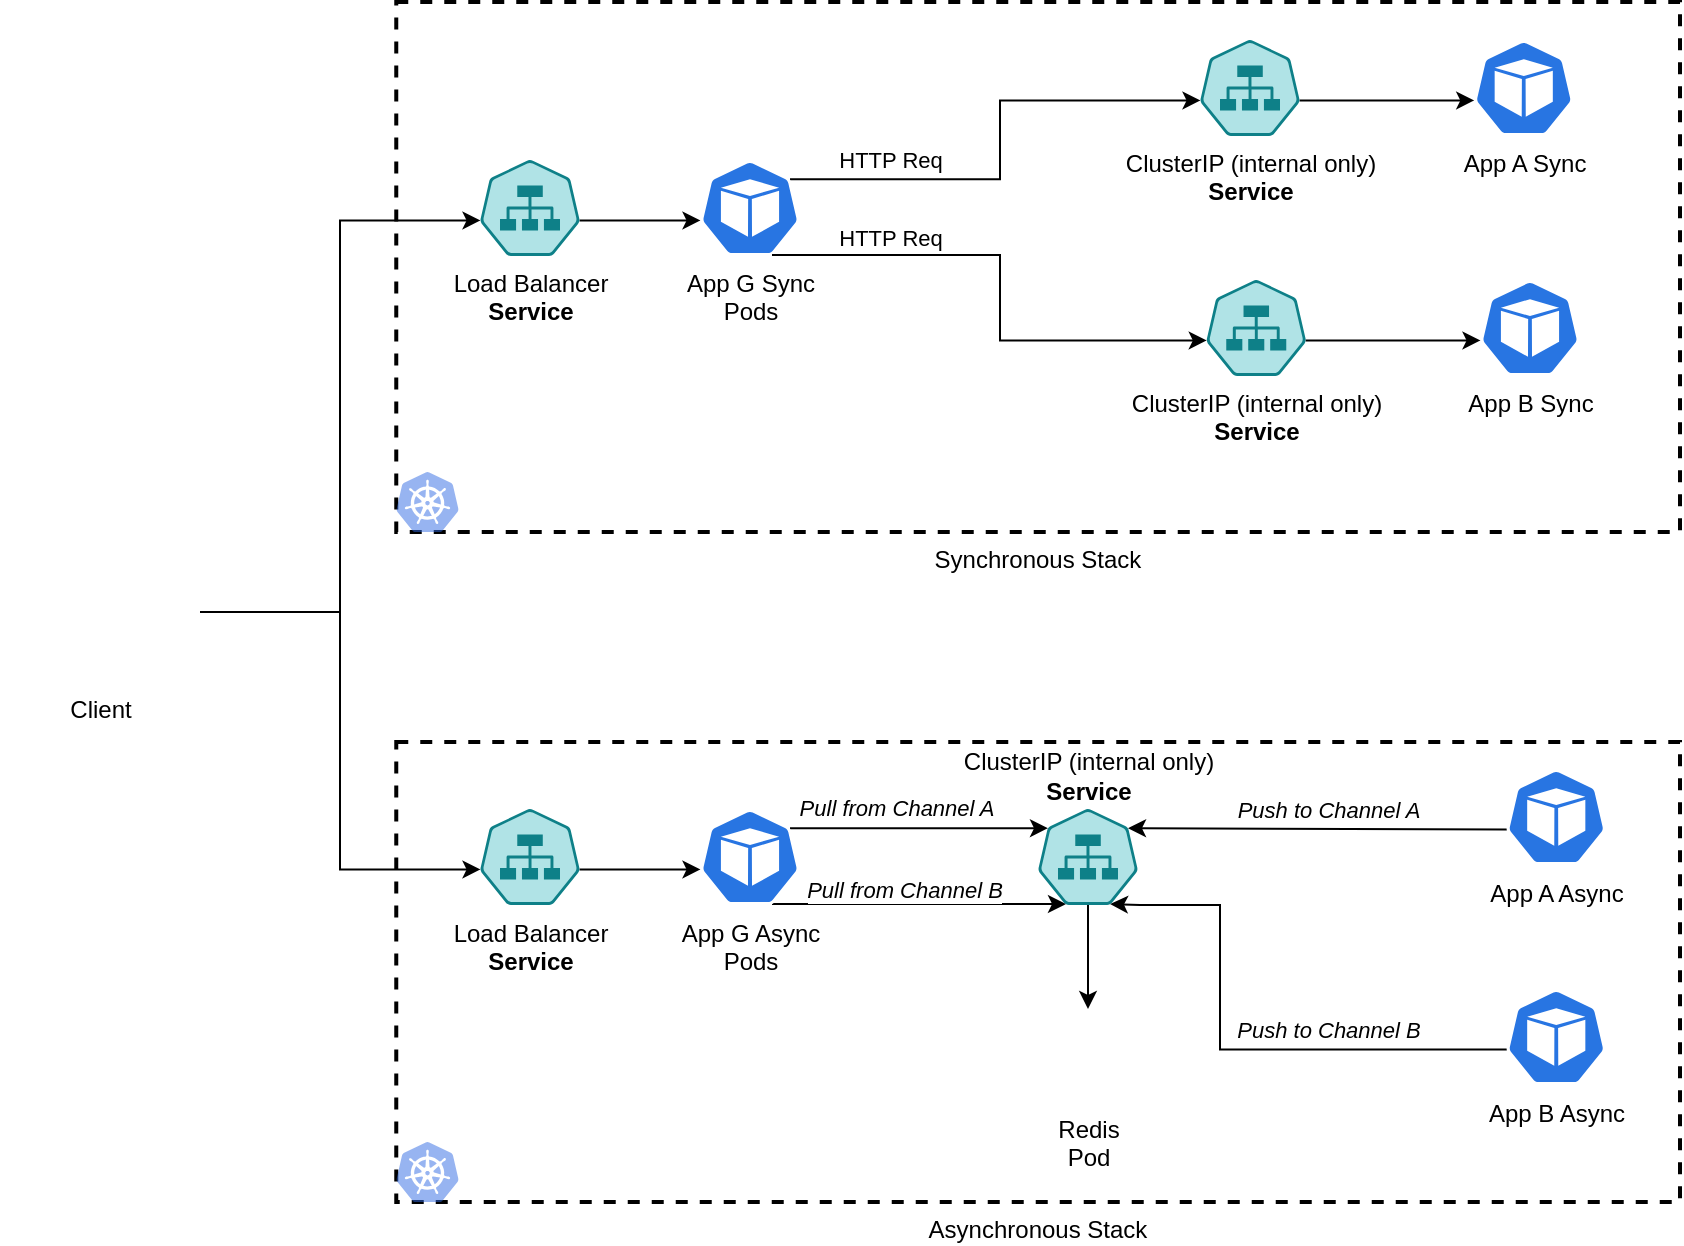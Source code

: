 <mxfile version="12.9.11" type="device"><diagram id="LpdEu99Zx4_63UBSrUJY" name="Page-1"><mxGraphModel dx="2253" dy="671" grid="1" gridSize="10" guides="1" tooltips="1" connect="1" arrows="1" fold="1" page="1" pageScale="1" pageWidth="827" pageHeight="1169" math="0" shadow="0"><root><mxCell id="0"/><mxCell id="1" parent="0"/><mxCell id="_lmw0545Eak05dpUi79D-52" value="Asynchronous Stack" style="rounded=0;whiteSpace=wrap;html=1;dashed=1;strokeWidth=2;fillColor=none;labelPosition=center;verticalLabelPosition=bottom;align=center;verticalAlign=top;" vertex="1" parent="1"><mxGeometry x="-31.87" y="500" width="641.87" height="230" as="geometry"/></mxCell><mxCell id="_lmw0545Eak05dpUi79D-14" value="" style="group" vertex="1" connectable="0" parent="1"><mxGeometry x="-230" y="400" width="100" height="70" as="geometry"/></mxCell><mxCell id="_lmw0545Eak05dpUi79D-12" value="" style="shape=image;html=1;verticalAlign=top;verticalLabelPosition=bottom;labelBackgroundColor=#ffffff;imageAspect=0;aspect=fixed;image=https://cdn3.iconfinder.com/data/icons/user-avatars-1/512/users-15-128.png;dashed=1;strokeWidth=2;fillColor=none;" vertex="1" parent="_lmw0545Eak05dpUi79D-14"><mxGeometry y="3" width="67" height="67" as="geometry"/></mxCell><mxCell id="_lmw0545Eak05dpUi79D-13" value="Client&amp;nbsp; &amp;nbsp; &amp;nbsp; &amp;nbsp; &amp;nbsp;" style="shape=image;html=1;verticalAlign=top;verticalLabelPosition=bottom;labelBackgroundColor=#ffffff;imageAspect=0;aspect=fixed;image=https://cdn3.iconfinder.com/data/icons/user-avatars-1/512/users-16-128.png;dashed=1;strokeWidth=2;fillColor=none;" vertex="1" parent="_lmw0545Eak05dpUi79D-14"><mxGeometry x="30" width="70" height="70" as="geometry"/></mxCell><mxCell id="_lmw0545Eak05dpUi79D-16" style="edgeStyle=orthogonalEdgeStyle;rounded=0;orthogonalLoop=1;jettySize=auto;html=1;entryX=0.005;entryY=0.63;entryDx=0;entryDy=0;entryPerimeter=0;" edge="1" parent="1" source="_lmw0545Eak05dpUi79D-13" target="_lmw0545Eak05dpUi79D-6"><mxGeometry relative="1" as="geometry"/></mxCell><mxCell id="_lmw0545Eak05dpUi79D-4" value="Synchronous&amp;nbsp;Stack" style="rounded=0;whiteSpace=wrap;html=1;dashed=1;strokeWidth=2;fillColor=none;labelPosition=center;verticalLabelPosition=bottom;align=center;verticalAlign=top;" vertex="1" parent="1"><mxGeometry x="-31.87" y="130" width="641.87" height="265" as="geometry"/></mxCell><mxCell id="_lmw0545Eak05dpUi79D-3" value="" style="aspect=fixed;html=1;points=[];align=center;image;fontSize=12;image=img/lib/mscae/Kubernetes.svg;opacity=50;" vertex="1" parent="1"><mxGeometry x="-31.87" y="700" width="31.25" height="30" as="geometry"/></mxCell><mxCell id="_lmw0545Eak05dpUi79D-10" style="edgeStyle=orthogonalEdgeStyle;rounded=0;orthogonalLoop=1;jettySize=auto;html=1;exitX=0.995;exitY=0.63;exitDx=0;exitDy=0;exitPerimeter=0;entryX=0.005;entryY=0.63;entryDx=0;entryDy=0;entryPerimeter=0;" edge="1" parent="1" source="_lmw0545Eak05dpUi79D-6" target="_lmw0545Eak05dpUi79D-9"><mxGeometry relative="1" as="geometry"/></mxCell><mxCell id="_lmw0545Eak05dpUi79D-6" value="Load Balancer&lt;br&gt;&lt;b&gt;Service&lt;/b&gt;" style="html=1;dashed=0;whitespace=wrap;fillColor=#b0e3e6;strokeColor=#0e8088;points=[[0.005,0.63,0],[0.1,0.2,0],[0.9,0.2,0],[0.5,0,0],[0.995,0.63,0],[0.72,0.99,0],[0.5,1,0],[0.28,0.99,0]];shape=mxgraph.kubernetes.icon;prIcon=svc;labelPosition=center;verticalLabelPosition=bottom;align=center;verticalAlign=top;" vertex="1" parent="1"><mxGeometry x="10" y="209" width="50" height="48" as="geometry"/></mxCell><mxCell id="_lmw0545Eak05dpUi79D-19" style="edgeStyle=orthogonalEdgeStyle;rounded=0;orthogonalLoop=1;jettySize=auto;html=1;entryX=0.005;entryY=0.63;entryDx=0;entryDy=0;entryPerimeter=0;exitX=0.9;exitY=0.2;exitDx=0;exitDy=0;exitPerimeter=0;" edge="1" parent="1" source="_lmw0545Eak05dpUi79D-9" target="_lmw0545Eak05dpUi79D-17"><mxGeometry relative="1" as="geometry"/></mxCell><mxCell id="_lmw0545Eak05dpUi79D-9" value="App G Sync&lt;br&gt;Pods" style="html=1;dashed=0;whitespace=wrap;fillColor=#2875E2;strokeColor=#ffffff;points=[[0.005,0.63,0],[0.1,0.2,0],[0.9,0.2,0],[0.5,0,0],[0.995,0.63,0],[0.72,0.99,0],[0.5,1,0],[0.28,0.99,0]];shape=mxgraph.kubernetes.icon;prIcon=pod;labelPosition=center;verticalLabelPosition=bottom;align=center;verticalAlign=top;" vertex="1" parent="1"><mxGeometry x="120" y="209" width="50" height="48" as="geometry"/></mxCell><mxCell id="_lmw0545Eak05dpUi79D-20" style="edgeStyle=orthogonalEdgeStyle;rounded=0;orthogonalLoop=1;jettySize=auto;html=1;exitX=0.995;exitY=0.63;exitDx=0;exitDy=0;exitPerimeter=0;entryX=0.005;entryY=0.63;entryDx=0;entryDy=0;entryPerimeter=0;" edge="1" parent="1" source="_lmw0545Eak05dpUi79D-17" target="_lmw0545Eak05dpUi79D-18"><mxGeometry relative="1" as="geometry"/></mxCell><mxCell id="_lmw0545Eak05dpUi79D-17" value="ClusterIP (internal only)&lt;br&gt;&lt;b&gt;Service&lt;/b&gt;" style="html=1;dashed=0;whitespace=wrap;fillColor=#b0e3e6;strokeColor=#0e8088;points=[[0.005,0.63,0],[0.1,0.2,0],[0.9,0.2,0],[0.5,0,0],[0.995,0.63,0],[0.72,0.99,0],[0.5,1,0],[0.28,0.99,0]];shape=mxgraph.kubernetes.icon;prIcon=svc;labelPosition=center;verticalLabelPosition=bottom;align=center;verticalAlign=top;" vertex="1" parent="1"><mxGeometry x="370" y="149" width="50" height="48" as="geometry"/></mxCell><mxCell id="_lmw0545Eak05dpUi79D-18" value="App A Sync" style="html=1;dashed=0;whitespace=wrap;fillColor=#2875E2;strokeColor=#ffffff;points=[[0.005,0.63,0],[0.1,0.2,0],[0.9,0.2,0],[0.5,0,0],[0.995,0.63,0],[0.72,0.99,0],[0.5,1,0],[0.28,0.99,0]];shape=mxgraph.kubernetes.icon;prIcon=pod;labelPosition=center;verticalLabelPosition=bottom;align=center;verticalAlign=top;" vertex="1" parent="1"><mxGeometry x="506.87" y="149" width="50" height="48" as="geometry"/></mxCell><mxCell id="_lmw0545Eak05dpUi79D-21" value="ClusterIP (internal only)&lt;br&gt;&lt;b&gt;Service&lt;/b&gt;" style="html=1;dashed=0;whitespace=wrap;fillColor=#b0e3e6;strokeColor=#0e8088;points=[[0.005,0.63,0],[0.1,0.2,0],[0.9,0.2,0],[0.5,0,0],[0.995,0.63,0],[0.72,0.99,0],[0.5,1,0],[0.28,0.99,0]];shape=mxgraph.kubernetes.icon;prIcon=svc;labelPosition=center;verticalLabelPosition=bottom;align=center;verticalAlign=top;" vertex="1" parent="1"><mxGeometry x="373.13" y="269" width="50" height="48" as="geometry"/></mxCell><mxCell id="_lmw0545Eak05dpUi79D-22" value="App B Sync" style="html=1;dashed=0;whitespace=wrap;fillColor=#2875E2;strokeColor=#ffffff;points=[[0.005,0.63,0],[0.1,0.2,0],[0.9,0.2,0],[0.5,0,0],[0.995,0.63,0],[0.72,0.99,0],[0.5,1,0],[0.28,0.99,0]];shape=mxgraph.kubernetes.icon;prIcon=pod;labelPosition=center;verticalLabelPosition=bottom;align=center;verticalAlign=top;" vertex="1" parent="1"><mxGeometry x="510" y="269" width="50" height="48" as="geometry"/></mxCell><mxCell id="_lmw0545Eak05dpUi79D-23" style="edgeStyle=orthogonalEdgeStyle;rounded=0;orthogonalLoop=1;jettySize=auto;html=1;exitX=0.995;exitY=0.63;exitDx=0;exitDy=0;exitPerimeter=0;entryX=0.005;entryY=0.63;entryDx=0;entryDy=0;entryPerimeter=0;" edge="1" source="_lmw0545Eak05dpUi79D-21" target="_lmw0545Eak05dpUi79D-22" parent="1"><mxGeometry relative="1" as="geometry"/></mxCell><mxCell id="_lmw0545Eak05dpUi79D-24" style="edgeStyle=orthogonalEdgeStyle;rounded=0;orthogonalLoop=1;jettySize=auto;html=1;exitX=0.72;exitY=0.99;exitDx=0;exitDy=0;exitPerimeter=0;entryX=0.005;entryY=0.63;entryDx=0;entryDy=0;entryPerimeter=0;" edge="1" target="_lmw0545Eak05dpUi79D-21" parent="1" source="_lmw0545Eak05dpUi79D-9"><mxGeometry relative="1" as="geometry"><mxPoint x="193.13" y="393" as="sourcePoint"/><mxPoint x="337" y="310" as="targetPoint"/><Array as="points"><mxPoint x="270" y="257"/><mxPoint x="270" y="299"/></Array></mxGeometry></mxCell><mxCell id="_lmw0545Eak05dpUi79D-25" value="HTTP Req" style="edgeLabel;html=1;align=center;verticalAlign=middle;resizable=0;points=[];fontColor=#000000;" vertex="1" connectable="0" parent="_lmw0545Eak05dpUi79D-24"><mxGeometry x="-0.758" y="-1" relative="1" as="geometry"><mxPoint x="27.1" y="-48.52" as="offset"/></mxGeometry></mxCell><mxCell id="_lmw0545Eak05dpUi79D-26" value="HTTP Req" style="edgeLabel;html=1;align=center;verticalAlign=middle;resizable=0;points=[];fontColor=#000000;" vertex="1" connectable="0" parent="_lmw0545Eak05dpUi79D-24"><mxGeometry x="-0.758" y="-1" relative="1" as="geometry"><mxPoint x="27.1" y="-9.52" as="offset"/></mxGeometry></mxCell><mxCell id="_lmw0545Eak05dpUi79D-27" style="edgeStyle=orthogonalEdgeStyle;rounded=0;orthogonalLoop=1;jettySize=auto;html=1;exitX=0.995;exitY=0.63;exitDx=0;exitDy=0;exitPerimeter=0;entryX=0.005;entryY=0.63;entryDx=0;entryDy=0;entryPerimeter=0;" edge="1" source="_lmw0545Eak05dpUi79D-28" target="_lmw0545Eak05dpUi79D-30" parent="1"><mxGeometry relative="1" as="geometry"/></mxCell><mxCell id="_lmw0545Eak05dpUi79D-28" value="Load Balancer&lt;br&gt;&lt;b&gt;Service&lt;/b&gt;" style="html=1;dashed=0;whitespace=wrap;fillColor=#b0e3e6;strokeColor=#0e8088;points=[[0.005,0.63,0],[0.1,0.2,0],[0.9,0.2,0],[0.5,0,0],[0.995,0.63,0],[0.72,0.99,0],[0.5,1,0],[0.28,0.99,0]];shape=mxgraph.kubernetes.icon;prIcon=svc;labelPosition=center;verticalLabelPosition=bottom;align=center;verticalAlign=top;" vertex="1" parent="1"><mxGeometry x="10" y="533.5" width="50" height="48" as="geometry"/></mxCell><mxCell id="_lmw0545Eak05dpUi79D-43" style="edgeStyle=orthogonalEdgeStyle;rounded=0;orthogonalLoop=1;jettySize=auto;html=1;exitX=0.9;exitY=0.2;exitDx=0;exitDy=0;exitPerimeter=0;entryX=0.1;entryY=0.2;entryDx=0;entryDy=0;entryPerimeter=0;fontColor=#000000;" edge="1" parent="1" source="_lmw0545Eak05dpUi79D-30" target="_lmw0545Eak05dpUi79D-42"><mxGeometry relative="1" as="geometry"/></mxCell><mxCell id="_lmw0545Eak05dpUi79D-49" value="Pull from Channel A" style="edgeLabel;html=1;align=center;verticalAlign=middle;resizable=0;points=[];fontColor=#000000;fontStyle=2" vertex="1" connectable="0" parent="_lmw0545Eak05dpUi79D-43"><mxGeometry x="-0.68" y="-1" relative="1" as="geometry"><mxPoint x="32.32" y="-11.24" as="offset"/></mxGeometry></mxCell><mxCell id="_lmw0545Eak05dpUi79D-50" style="edgeStyle=orthogonalEdgeStyle;rounded=0;orthogonalLoop=1;jettySize=auto;html=1;exitX=0.72;exitY=0.99;exitDx=0;exitDy=0;exitPerimeter=0;entryX=0.28;entryY=0.99;entryDx=0;entryDy=0;entryPerimeter=0;fontColor=#000000;" edge="1" parent="1" source="_lmw0545Eak05dpUi79D-30" target="_lmw0545Eak05dpUi79D-42"><mxGeometry relative="1" as="geometry"><Array as="points"><mxPoint x="227" y="580.5"/><mxPoint x="297" y="581.5"/></Array></mxGeometry></mxCell><mxCell id="_lmw0545Eak05dpUi79D-51" value="Pull from Channel B" style="edgeLabel;html=1;align=center;verticalAlign=middle;resizable=0;points=[];fontColor=#000000;fontStyle=2" vertex="1" connectable="0" parent="_lmw0545Eak05dpUi79D-50"><mxGeometry x="-0.401" y="1" relative="1" as="geometry"><mxPoint x="21.93" y="-6.5" as="offset"/></mxGeometry></mxCell><mxCell id="_lmw0545Eak05dpUi79D-30" value="App G Async&lt;br&gt;Pods" style="html=1;dashed=0;whitespace=wrap;fillColor=#2875E2;strokeColor=#ffffff;points=[[0.005,0.63,0],[0.1,0.2,0],[0.9,0.2,0],[0.5,0,0],[0.995,0.63,0],[0.72,0.99,0],[0.5,1,0],[0.28,0.99,0]];shape=mxgraph.kubernetes.icon;prIcon=pod;labelPosition=center;verticalLabelPosition=bottom;align=center;verticalAlign=top;" vertex="1" parent="1"><mxGeometry x="120" y="533.5" width="50" height="48" as="geometry"/></mxCell><mxCell id="_lmw0545Eak05dpUi79D-45" style="edgeStyle=orthogonalEdgeStyle;rounded=0;orthogonalLoop=1;jettySize=auto;html=1;exitX=0.005;exitY=0.63;exitDx=0;exitDy=0;exitPerimeter=0;entryX=0.9;entryY=0.2;entryDx=0;entryDy=0;entryPerimeter=0;fontColor=#000000;" edge="1" parent="1" source="_lmw0545Eak05dpUi79D-33" target="_lmw0545Eak05dpUi79D-42"><mxGeometry relative="1" as="geometry"><Array as="points"><mxPoint x="523" y="543.5"/><mxPoint x="328" y="543.5"/></Array></mxGeometry></mxCell><mxCell id="_lmw0545Eak05dpUi79D-47" value="Push to Channel A" style="edgeLabel;html=1;align=center;verticalAlign=middle;resizable=0;points=[];fontColor=#000000;fontStyle=2" vertex="1" connectable="0" parent="_lmw0545Eak05dpUi79D-45"><mxGeometry x="-0.515" y="-3" relative="1" as="geometry"><mxPoint x="-43.45" y="-6.97" as="offset"/></mxGeometry></mxCell><mxCell id="_lmw0545Eak05dpUi79D-48" value="Push to Channel B" style="edgeLabel;html=1;align=center;verticalAlign=middle;resizable=0;points=[];fontColor=#000000;fontStyle=2" vertex="1" connectable="0" parent="_lmw0545Eak05dpUi79D-45"><mxGeometry x="-0.515" y="-3" relative="1" as="geometry"><mxPoint x="-43.45" y="103.03" as="offset"/></mxGeometry></mxCell><mxCell id="_lmw0545Eak05dpUi79D-33" value="App A Async" style="html=1;dashed=0;whitespace=wrap;fillColor=#2875E2;strokeColor=#ffffff;points=[[0.005,0.63,0],[0.1,0.2,0],[0.9,0.2,0],[0.5,0,0],[0.995,0.63,0],[0.72,0.99,0],[0.5,1,0],[0.28,0.99,0]];shape=mxgraph.kubernetes.icon;prIcon=pod;labelPosition=center;verticalLabelPosition=bottom;align=center;verticalAlign=top;" vertex="1" parent="1"><mxGeometry x="523.13" y="513.5" width="50" height="48" as="geometry"/></mxCell><mxCell id="_lmw0545Eak05dpUi79D-46" style="edgeStyle=orthogonalEdgeStyle;rounded=0;orthogonalLoop=1;jettySize=auto;html=1;exitX=0.005;exitY=0.63;exitDx=0;exitDy=0;exitPerimeter=0;entryX=0.72;entryY=0.99;entryDx=0;entryDy=0;entryPerimeter=0;fontColor=#000000;" edge="1" parent="1" source="_lmw0545Eak05dpUi79D-35" target="_lmw0545Eak05dpUi79D-42"><mxGeometry relative="1" as="geometry"><Array as="points"><mxPoint x="380" y="653.5"/><mxPoint x="380" y="581.5"/><mxPoint x="340" y="581.5"/></Array></mxGeometry></mxCell><mxCell id="_lmw0545Eak05dpUi79D-35" value="App B Async" style="html=1;dashed=0;whitespace=wrap;fillColor=#2875E2;strokeColor=#ffffff;points=[[0.005,0.63,0],[0.1,0.2,0],[0.9,0.2,0],[0.5,0,0],[0.995,0.63,0],[0.72,0.99,0],[0.5,1,0],[0.28,0.99,0]];shape=mxgraph.kubernetes.icon;prIcon=pod;labelPosition=center;verticalLabelPosition=bottom;align=center;verticalAlign=top;" vertex="1" parent="1"><mxGeometry x="523.13" y="623.5" width="50" height="48" as="geometry"/></mxCell><mxCell id="_lmw0545Eak05dpUi79D-40" value="Redis&lt;br&gt;Pod" style="shape=image;html=1;verticalAlign=top;verticalLabelPosition=bottom;labelBackgroundColor=#ffffff;imageAspect=0;aspect=fixed;image=https://cdn4.iconfinder.com/data/icons/redis-2/1451/Untitled-2-128.png;dashed=1;strokeWidth=2;fillColor=none;fontColor=#000000;" vertex="1" parent="1"><mxGeometry x="290.75" y="633.5" width="46.5" height="46.5" as="geometry"/></mxCell><mxCell id="_lmw0545Eak05dpUi79D-41" style="edgeStyle=orthogonalEdgeStyle;rounded=0;orthogonalLoop=1;jettySize=auto;html=1;exitX=1;exitY=0.5;exitDx=0;exitDy=0;entryX=0.005;entryY=0.63;entryDx=0;entryDy=0;entryPerimeter=0;fontColor=#000000;" edge="1" parent="1" source="_lmw0545Eak05dpUi79D-13" target="_lmw0545Eak05dpUi79D-28"><mxGeometry relative="1" as="geometry"/></mxCell><mxCell id="_lmw0545Eak05dpUi79D-44" style="edgeStyle=orthogonalEdgeStyle;rounded=0;orthogonalLoop=1;jettySize=auto;html=1;exitX=0.5;exitY=1;exitDx=0;exitDy=0;exitPerimeter=0;entryX=0.5;entryY=0;entryDx=0;entryDy=0;fontColor=#000000;" edge="1" parent="1" source="_lmw0545Eak05dpUi79D-42" target="_lmw0545Eak05dpUi79D-40"><mxGeometry relative="1" as="geometry"/></mxCell><mxCell id="_lmw0545Eak05dpUi79D-42" value="ClusterIP (internal only)&lt;br&gt;&lt;b&gt;Service&lt;/b&gt;" style="html=1;dashed=0;whitespace=wrap;fillColor=#b0e3e6;strokeColor=#0e8088;points=[[0.005,0.63,0],[0.1,0.2,0],[0.9,0.2,0],[0.5,0,0],[0.995,0.63,0],[0.72,0.99,0],[0.5,1,0],[0.28,0.99,0]];shape=mxgraph.kubernetes.icon;prIcon=svc;labelPosition=center;verticalLabelPosition=top;align=center;verticalAlign=bottom;" vertex="1" parent="1"><mxGeometry x="289" y="533.5" width="50" height="48" as="geometry"/></mxCell><mxCell id="_lmw0545Eak05dpUi79D-53" value="" style="aspect=fixed;html=1;points=[];align=center;image;fontSize=12;image=img/lib/mscae/Kubernetes.svg;opacity=50;" vertex="1" parent="1"><mxGeometry x="-31.87" y="365" width="31.25" height="30" as="geometry"/></mxCell></root></mxGraphModel></diagram></mxfile>
